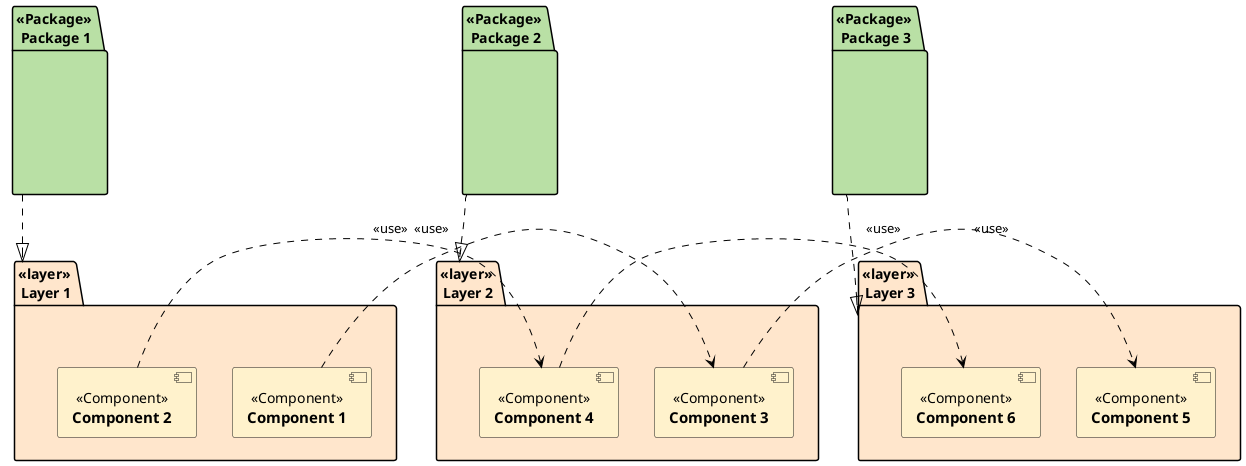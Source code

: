 @startuml layer package
'left to right direction
skinparam component {
    backgroundColor<<Component>> #fff2cc
    FontStyle normal
}

folder "<<layer>> \nLayer 1" as l1 #ffe6cc {
        [===Component 1] <<Component>> as c1
        [===Component 2] <<Component>> as c2
}

folder "<<layer>> \nLayer 2" as l2 #ffe6cc {
        [===Component 3] <<Component>> as c3
        [===Component 4] <<Component>> as c4
}

folder "<<layer>> \nLayer 3" as l3 #ffe6cc {
        [===Component 5] <<Component>> as c5
        [===Component 6] <<Component>> as c6
}

package "<<Package>> \nPackage 1" as p1 #b9e0a5{
    label "\n" as la1
}

package "<<Package>> \nPackage 2" as p2 #b9e0a5{
    label "\n" as la2
}

package "<<Package>> \nPackage 3" as p3 #b9e0a5{
    label "\n" as la3
}

p1 --|> l1  #black;line.dashed;
p2 --|> l2  #black;line.dashed;
p3 --|> l3  #black;line.dashed;

c1 -> c3 #black;line.dashed;:<<use>>
c2 -> c4 #black;line.dashed;:<<use>>
c3 -> c5 #black;line.dashed;:<<use>>
c4 -> c6 #black;line.dashed;:<<use>>

@enduml